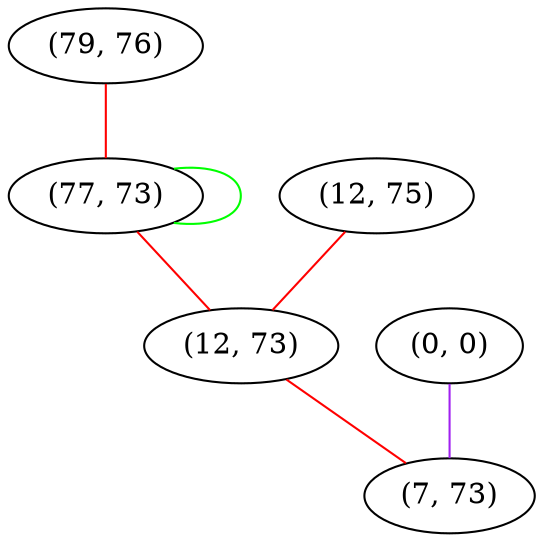 graph "" {
"(79, 76)";
"(0, 0)";
"(12, 75)";
"(77, 73)";
"(12, 73)";
"(7, 73)";
"(79, 76)" -- "(77, 73)"  [color=red, key=0, weight=1];
"(0, 0)" -- "(7, 73)"  [color=purple, key=0, weight=4];
"(12, 75)" -- "(12, 73)"  [color=red, key=0, weight=1];
"(77, 73)" -- "(77, 73)"  [color=green, key=0, weight=2];
"(77, 73)" -- "(12, 73)"  [color=red, key=0, weight=1];
"(12, 73)" -- "(7, 73)"  [color=red, key=0, weight=1];
}
